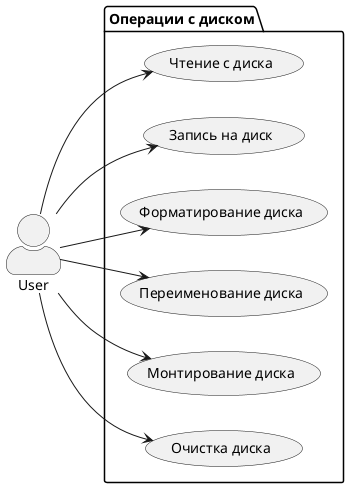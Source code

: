 @startuml useCase

skinparam actorStyle awesome
:User:

left to right direction

package "Операции с диском"{
    "Чтение с диска" as (Read)
    "Запись на диск" as (Write)
    "Форматирование диска" as (Format)
    "Переименование диска" as (Rename)
    "Монтирование диска" as (Mount)
    "Очистка диска" as (Clean)

}

User --> (Read)
User --> (Write)
User --> (Format)
User --> (Rename)
User --> (Mount)
User --> (Clean)


@enduml